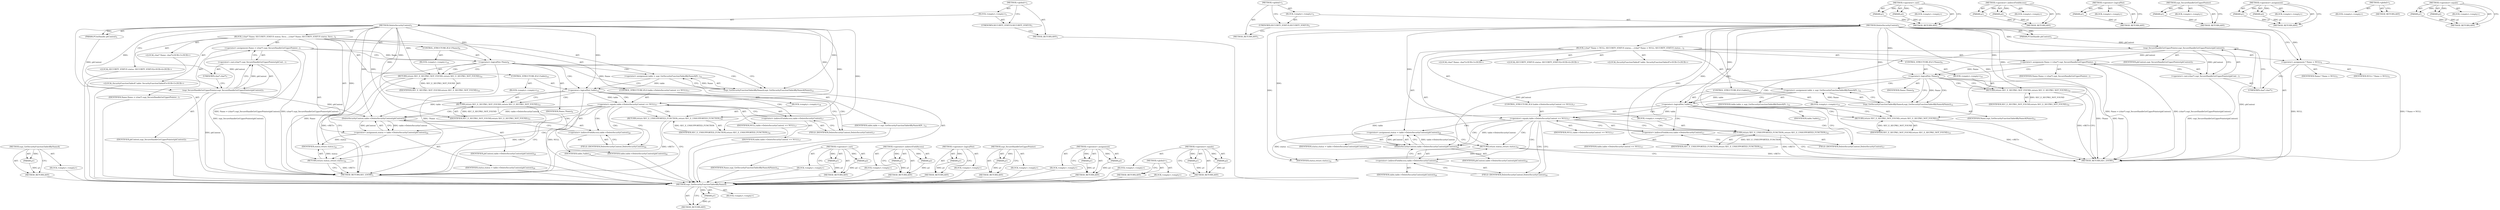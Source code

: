 digraph "&lt;operator&gt;.equals" {
vulnerable_98 [label=<(METHOD,sspi_GetSecurityFunctionTableAByNameA)>];
vulnerable_99 [label=<(PARAM,p1)>];
vulnerable_100 [label=<(BLOCK,&lt;empty&gt;,&lt;empty&gt;)>];
vulnerable_101 [label=<(METHOD_RETURN,ANY)>];
vulnerable_6 [label=<(METHOD,&lt;global&gt;)<SUB>1</SUB>>];
vulnerable_7 [label=<(BLOCK,&lt;empty&gt;,&lt;empty&gt;)<SUB>1</SUB>>];
vulnerable_8 [label=<(UNKNOWN,SECURITY_STATUS,SECURITY_STATUS)<SUB>1</SUB>>];
vulnerable_9 [label=<(METHOD,DeleteSecurityContext)<SUB>1</SUB>>];
vulnerable_10 [label=<(PARAM,PCtxtHandle phContext)<SUB>1</SUB>>];
vulnerable_11 [label=<(BLOCK,{
	char* Name;
 	SECURITY_STATUS status;
 	Secu...,{
	char* Name;
 	SECURITY_STATUS status;
 	Secu...)<SUB>2</SUB>>];
vulnerable_12 [label="<(LOCAL,char* Name: char*)<SUB>3</SUB>>"];
vulnerable_13 [label="<(LOCAL,SECURITY_STATUS status: SECURITY_STATUS)<SUB>4</SUB>>"];
vulnerable_14 [label="<(LOCAL,SecurityFunctionTableA* table: SecurityFunctionTableA*)<SUB>5</SUB>>"];
vulnerable_15 [label=<(&lt;operator&gt;.assignment,Name = (char*) sspi_SecureHandleGetUpperPointer...)<SUB>7</SUB>>];
vulnerable_16 [label=<(IDENTIFIER,Name,Name = (char*) sspi_SecureHandleGetUpperPointer...)<SUB>7</SUB>>];
vulnerable_17 [label=<(&lt;operator&gt;.cast,(char*) sspi_SecureHandleGetUpperPointer(phCont...)<SUB>7</SUB>>];
vulnerable_18 [label=<(UNKNOWN,char*,char*)<SUB>7</SUB>>];
vulnerable_19 [label=<(sspi_SecureHandleGetUpperPointer,sspi_SecureHandleGetUpperPointer(phContext))<SUB>7</SUB>>];
vulnerable_20 [label=<(IDENTIFIER,phContext,sspi_SecureHandleGetUpperPointer(phContext))<SUB>7</SUB>>];
vulnerable_21 [label=<(CONTROL_STRUCTURE,IF,if (!Name))<SUB>9</SUB>>];
vulnerable_22 [label=<(&lt;operator&gt;.logicalNot,!Name)<SUB>9</SUB>>];
vulnerable_23 [label=<(IDENTIFIER,Name,!Name)<SUB>9</SUB>>];
vulnerable_24 [label=<(BLOCK,&lt;empty&gt;,&lt;empty&gt;)<SUB>10</SUB>>];
vulnerable_25 [label=<(RETURN,return SEC_E_SECPKG_NOT_FOUND;,return SEC_E_SECPKG_NOT_FOUND;)<SUB>10</SUB>>];
vulnerable_26 [label=<(IDENTIFIER,SEC_E_SECPKG_NOT_FOUND,return SEC_E_SECPKG_NOT_FOUND;)<SUB>10</SUB>>];
vulnerable_27 [label=<(&lt;operator&gt;.assignment,table = sspi_GetSecurityFunctionTableAByNameA(N...)<SUB>12</SUB>>];
vulnerable_28 [label=<(IDENTIFIER,table,table = sspi_GetSecurityFunctionTableAByNameA(N...)<SUB>12</SUB>>];
vulnerable_29 [label=<(sspi_GetSecurityFunctionTableAByNameA,sspi_GetSecurityFunctionTableAByNameA(Name))<SUB>12</SUB>>];
vulnerable_30 [label=<(IDENTIFIER,Name,sspi_GetSecurityFunctionTableAByNameA(Name))<SUB>12</SUB>>];
vulnerable_31 [label=<(CONTROL_STRUCTURE,IF,if (!table))<SUB>14</SUB>>];
vulnerable_32 [label=<(&lt;operator&gt;.logicalNot,!table)<SUB>14</SUB>>];
vulnerable_33 [label=<(IDENTIFIER,table,!table)<SUB>14</SUB>>];
vulnerable_34 [label=<(BLOCK,&lt;empty&gt;,&lt;empty&gt;)<SUB>15</SUB>>];
vulnerable_35 [label=<(RETURN,return SEC_E_SECPKG_NOT_FOUND;,return SEC_E_SECPKG_NOT_FOUND;)<SUB>15</SUB>>];
vulnerable_36 [label=<(IDENTIFIER,SEC_E_SECPKG_NOT_FOUND,return SEC_E_SECPKG_NOT_FOUND;)<SUB>15</SUB>>];
vulnerable_37 [label=<(CONTROL_STRUCTURE,IF,if (table-&gt;DeleteSecurityContext == NULL))<SUB>17</SUB>>];
vulnerable_38 [label=<(&lt;operator&gt;.equals,table-&gt;DeleteSecurityContext == NULL)<SUB>17</SUB>>];
vulnerable_39 [label=<(&lt;operator&gt;.indirectFieldAccess,table-&gt;DeleteSecurityContext)<SUB>17</SUB>>];
vulnerable_40 [label=<(IDENTIFIER,table,table-&gt;DeleteSecurityContext == NULL)<SUB>17</SUB>>];
vulnerable_41 [label=<(FIELD_IDENTIFIER,DeleteSecurityContext,DeleteSecurityContext)<SUB>17</SUB>>];
vulnerable_42 [label=<(IDENTIFIER,NULL,table-&gt;DeleteSecurityContext == NULL)<SUB>17</SUB>>];
vulnerable_43 [label=<(BLOCK,&lt;empty&gt;,&lt;empty&gt;)<SUB>18</SUB>>];
vulnerable_44 [label=<(RETURN,return SEC_E_UNSUPPORTED_FUNCTION;,return SEC_E_UNSUPPORTED_FUNCTION;)<SUB>18</SUB>>];
vulnerable_45 [label=<(IDENTIFIER,SEC_E_UNSUPPORTED_FUNCTION,return SEC_E_UNSUPPORTED_FUNCTION;)<SUB>18</SUB>>];
vulnerable_46 [label=<(&lt;operator&gt;.assignment,status = table-&gt;DeleteSecurityContext(phContext))<SUB>20</SUB>>];
vulnerable_47 [label=<(IDENTIFIER,status,status = table-&gt;DeleteSecurityContext(phContext))<SUB>20</SUB>>];
vulnerable_48 [label=<(DeleteSecurityContext,table-&gt;DeleteSecurityContext(phContext))<SUB>20</SUB>>];
vulnerable_49 [label=<(&lt;operator&gt;.indirectFieldAccess,table-&gt;DeleteSecurityContext)<SUB>20</SUB>>];
vulnerable_50 [label=<(IDENTIFIER,table,table-&gt;DeleteSecurityContext(phContext))<SUB>20</SUB>>];
vulnerable_51 [label=<(FIELD_IDENTIFIER,DeleteSecurityContext,DeleteSecurityContext)<SUB>20</SUB>>];
vulnerable_52 [label=<(IDENTIFIER,phContext,table-&gt;DeleteSecurityContext(phContext))<SUB>20</SUB>>];
vulnerable_53 [label=<(RETURN,return status;,return status;)<SUB>22</SUB>>];
vulnerable_54 [label=<(IDENTIFIER,status,return status;)<SUB>22</SUB>>];
vulnerable_55 [label=<(METHOD_RETURN,SEC_ENTRY)<SUB>1</SUB>>];
vulnerable_57 [label=<(METHOD_RETURN,ANY)<SUB>1</SUB>>];
vulnerable_85 [label=<(METHOD,&lt;operator&gt;.cast)>];
vulnerable_86 [label=<(PARAM,p1)>];
vulnerable_87 [label=<(PARAM,p2)>];
vulnerable_88 [label=<(BLOCK,&lt;empty&gt;,&lt;empty&gt;)>];
vulnerable_89 [label=<(METHOD_RETURN,ANY)>];
vulnerable_107 [label=<(METHOD,&lt;operator&gt;.indirectFieldAccess)>];
vulnerable_108 [label=<(PARAM,p1)>];
vulnerable_109 [label=<(PARAM,p2)>];
vulnerable_110 [label=<(BLOCK,&lt;empty&gt;,&lt;empty&gt;)>];
vulnerable_111 [label=<(METHOD_RETURN,ANY)>];
vulnerable_94 [label=<(METHOD,&lt;operator&gt;.logicalNot)>];
vulnerable_95 [label=<(PARAM,p1)>];
vulnerable_96 [label=<(BLOCK,&lt;empty&gt;,&lt;empty&gt;)>];
vulnerable_97 [label=<(METHOD_RETURN,ANY)>];
vulnerable_90 [label=<(METHOD,sspi_SecureHandleGetUpperPointer)>];
vulnerable_91 [label=<(PARAM,p1)>];
vulnerable_92 [label=<(BLOCK,&lt;empty&gt;,&lt;empty&gt;)>];
vulnerable_93 [label=<(METHOD_RETURN,ANY)>];
vulnerable_80 [label=<(METHOD,&lt;operator&gt;.assignment)>];
vulnerable_81 [label=<(PARAM,p1)>];
vulnerable_82 [label=<(PARAM,p2)>];
vulnerable_83 [label=<(BLOCK,&lt;empty&gt;,&lt;empty&gt;)>];
vulnerable_84 [label=<(METHOD_RETURN,ANY)>];
vulnerable_74 [label=<(METHOD,&lt;global&gt;)<SUB>1</SUB>>];
vulnerable_75 [label=<(BLOCK,&lt;empty&gt;,&lt;empty&gt;)>];
vulnerable_76 [label=<(METHOD_RETURN,ANY)>];
vulnerable_102 [label=<(METHOD,&lt;operator&gt;.equals)>];
vulnerable_103 [label=<(PARAM,p1)>];
vulnerable_104 [label=<(PARAM,p2)>];
vulnerable_105 [label=<(BLOCK,&lt;empty&gt;,&lt;empty&gt;)>];
vulnerable_106 [label=<(METHOD_RETURN,ANY)>];
fixed_101 [label=<(METHOD,sspi_GetSecurityFunctionTableAByNameA)>];
fixed_102 [label=<(PARAM,p1)>];
fixed_103 [label=<(BLOCK,&lt;empty&gt;,&lt;empty&gt;)>];
fixed_104 [label=<(METHOD_RETURN,ANY)>];
fixed_6 [label=<(METHOD,&lt;global&gt;)<SUB>1</SUB>>];
fixed_7 [label=<(BLOCK,&lt;empty&gt;,&lt;empty&gt;)<SUB>1</SUB>>];
fixed_8 [label=<(UNKNOWN,SECURITY_STATUS,SECURITY_STATUS)<SUB>1</SUB>>];
fixed_9 [label=<(METHOD,DeleteSecurityContext)<SUB>1</SUB>>];
fixed_10 [label=<(PARAM,PCtxtHandle phContext)<SUB>1</SUB>>];
fixed_11 [label=<(BLOCK,{
	char* Name = NULL;
 	SECURITY_STATUS status;...,{
	char* Name = NULL;
 	SECURITY_STATUS status;...)<SUB>2</SUB>>];
fixed_12 [label="<(LOCAL,char* Name: char*)<SUB>3</SUB>>"];
fixed_13 [label=<(&lt;operator&gt;.assignment,* Name = NULL)<SUB>3</SUB>>];
fixed_14 [label=<(IDENTIFIER,Name,* Name = NULL)<SUB>3</SUB>>];
fixed_15 [label=<(IDENTIFIER,NULL,* Name = NULL)<SUB>3</SUB>>];
fixed_16 [label="<(LOCAL,SECURITY_STATUS status: SECURITY_STATUS)<SUB>4</SUB>>"];
fixed_17 [label="<(LOCAL,SecurityFunctionTableA* table: SecurityFunctionTableA*)<SUB>5</SUB>>"];
fixed_18 [label=<(&lt;operator&gt;.assignment,Name = (char*) sspi_SecureHandleGetUpperPointer...)<SUB>7</SUB>>];
fixed_19 [label=<(IDENTIFIER,Name,Name = (char*) sspi_SecureHandleGetUpperPointer...)<SUB>7</SUB>>];
fixed_20 [label=<(&lt;operator&gt;.cast,(char*) sspi_SecureHandleGetUpperPointer(phCont...)<SUB>7</SUB>>];
fixed_21 [label=<(UNKNOWN,char*,char*)<SUB>7</SUB>>];
fixed_22 [label=<(sspi_SecureHandleGetUpperPointer,sspi_SecureHandleGetUpperPointer(phContext))<SUB>7</SUB>>];
fixed_23 [label=<(IDENTIFIER,phContext,sspi_SecureHandleGetUpperPointer(phContext))<SUB>7</SUB>>];
fixed_24 [label=<(CONTROL_STRUCTURE,IF,if (!Name))<SUB>9</SUB>>];
fixed_25 [label=<(&lt;operator&gt;.logicalNot,!Name)<SUB>9</SUB>>];
fixed_26 [label=<(IDENTIFIER,Name,!Name)<SUB>9</SUB>>];
fixed_27 [label=<(BLOCK,&lt;empty&gt;,&lt;empty&gt;)<SUB>10</SUB>>];
fixed_28 [label=<(RETURN,return SEC_E_SECPKG_NOT_FOUND;,return SEC_E_SECPKG_NOT_FOUND;)<SUB>10</SUB>>];
fixed_29 [label=<(IDENTIFIER,SEC_E_SECPKG_NOT_FOUND,return SEC_E_SECPKG_NOT_FOUND;)<SUB>10</SUB>>];
fixed_30 [label=<(&lt;operator&gt;.assignment,table = sspi_GetSecurityFunctionTableAByNameA(N...)<SUB>12</SUB>>];
fixed_31 [label=<(IDENTIFIER,table,table = sspi_GetSecurityFunctionTableAByNameA(N...)<SUB>12</SUB>>];
fixed_32 [label=<(sspi_GetSecurityFunctionTableAByNameA,sspi_GetSecurityFunctionTableAByNameA(Name))<SUB>12</SUB>>];
fixed_33 [label=<(IDENTIFIER,Name,sspi_GetSecurityFunctionTableAByNameA(Name))<SUB>12</SUB>>];
fixed_34 [label=<(CONTROL_STRUCTURE,IF,if (!table))<SUB>14</SUB>>];
fixed_35 [label=<(&lt;operator&gt;.logicalNot,!table)<SUB>14</SUB>>];
fixed_36 [label=<(IDENTIFIER,table,!table)<SUB>14</SUB>>];
fixed_37 [label=<(BLOCK,&lt;empty&gt;,&lt;empty&gt;)<SUB>15</SUB>>];
fixed_38 [label=<(RETURN,return SEC_E_SECPKG_NOT_FOUND;,return SEC_E_SECPKG_NOT_FOUND;)<SUB>15</SUB>>];
fixed_39 [label=<(IDENTIFIER,SEC_E_SECPKG_NOT_FOUND,return SEC_E_SECPKG_NOT_FOUND;)<SUB>15</SUB>>];
fixed_40 [label=<(CONTROL_STRUCTURE,IF,if (table-&gt;DeleteSecurityContext == NULL))<SUB>17</SUB>>];
fixed_41 [label=<(&lt;operator&gt;.equals,table-&gt;DeleteSecurityContext == NULL)<SUB>17</SUB>>];
fixed_42 [label=<(&lt;operator&gt;.indirectFieldAccess,table-&gt;DeleteSecurityContext)<SUB>17</SUB>>];
fixed_43 [label=<(IDENTIFIER,table,table-&gt;DeleteSecurityContext == NULL)<SUB>17</SUB>>];
fixed_44 [label=<(FIELD_IDENTIFIER,DeleteSecurityContext,DeleteSecurityContext)<SUB>17</SUB>>];
fixed_45 [label=<(IDENTIFIER,NULL,table-&gt;DeleteSecurityContext == NULL)<SUB>17</SUB>>];
fixed_46 [label=<(BLOCK,&lt;empty&gt;,&lt;empty&gt;)<SUB>18</SUB>>];
fixed_47 [label=<(RETURN,return SEC_E_UNSUPPORTED_FUNCTION;,return SEC_E_UNSUPPORTED_FUNCTION;)<SUB>18</SUB>>];
fixed_48 [label=<(IDENTIFIER,SEC_E_UNSUPPORTED_FUNCTION,return SEC_E_UNSUPPORTED_FUNCTION;)<SUB>18</SUB>>];
fixed_49 [label=<(&lt;operator&gt;.assignment,status = table-&gt;DeleteSecurityContext(phContext))<SUB>20</SUB>>];
fixed_50 [label=<(IDENTIFIER,status,status = table-&gt;DeleteSecurityContext(phContext))<SUB>20</SUB>>];
fixed_51 [label=<(DeleteSecurityContext,table-&gt;DeleteSecurityContext(phContext))<SUB>20</SUB>>];
fixed_52 [label=<(&lt;operator&gt;.indirectFieldAccess,table-&gt;DeleteSecurityContext)<SUB>20</SUB>>];
fixed_53 [label=<(IDENTIFIER,table,table-&gt;DeleteSecurityContext(phContext))<SUB>20</SUB>>];
fixed_54 [label=<(FIELD_IDENTIFIER,DeleteSecurityContext,DeleteSecurityContext)<SUB>20</SUB>>];
fixed_55 [label=<(IDENTIFIER,phContext,table-&gt;DeleteSecurityContext(phContext))<SUB>20</SUB>>];
fixed_56 [label=<(RETURN,return status;,return status;)<SUB>22</SUB>>];
fixed_57 [label=<(IDENTIFIER,status,return status;)<SUB>22</SUB>>];
fixed_58 [label=<(METHOD_RETURN,SEC_ENTRY)<SUB>1</SUB>>];
fixed_60 [label=<(METHOD_RETURN,ANY)<SUB>1</SUB>>];
fixed_88 [label=<(METHOD,&lt;operator&gt;.cast)>];
fixed_89 [label=<(PARAM,p1)>];
fixed_90 [label=<(PARAM,p2)>];
fixed_91 [label=<(BLOCK,&lt;empty&gt;,&lt;empty&gt;)>];
fixed_92 [label=<(METHOD_RETURN,ANY)>];
fixed_110 [label=<(METHOD,&lt;operator&gt;.indirectFieldAccess)>];
fixed_111 [label=<(PARAM,p1)>];
fixed_112 [label=<(PARAM,p2)>];
fixed_113 [label=<(BLOCK,&lt;empty&gt;,&lt;empty&gt;)>];
fixed_114 [label=<(METHOD_RETURN,ANY)>];
fixed_97 [label=<(METHOD,&lt;operator&gt;.logicalNot)>];
fixed_98 [label=<(PARAM,p1)>];
fixed_99 [label=<(BLOCK,&lt;empty&gt;,&lt;empty&gt;)>];
fixed_100 [label=<(METHOD_RETURN,ANY)>];
fixed_93 [label=<(METHOD,sspi_SecureHandleGetUpperPointer)>];
fixed_94 [label=<(PARAM,p1)>];
fixed_95 [label=<(BLOCK,&lt;empty&gt;,&lt;empty&gt;)>];
fixed_96 [label=<(METHOD_RETURN,ANY)>];
fixed_83 [label=<(METHOD,&lt;operator&gt;.assignment)>];
fixed_84 [label=<(PARAM,p1)>];
fixed_85 [label=<(PARAM,p2)>];
fixed_86 [label=<(BLOCK,&lt;empty&gt;,&lt;empty&gt;)>];
fixed_87 [label=<(METHOD_RETURN,ANY)>];
fixed_77 [label=<(METHOD,&lt;global&gt;)<SUB>1</SUB>>];
fixed_78 [label=<(BLOCK,&lt;empty&gt;,&lt;empty&gt;)>];
fixed_79 [label=<(METHOD_RETURN,ANY)>];
fixed_105 [label=<(METHOD,&lt;operator&gt;.equals)>];
fixed_106 [label=<(PARAM,p1)>];
fixed_107 [label=<(PARAM,p2)>];
fixed_108 [label=<(BLOCK,&lt;empty&gt;,&lt;empty&gt;)>];
fixed_109 [label=<(METHOD_RETURN,ANY)>];
vulnerable_98 -> vulnerable_99  [key=0, label="AST: "];
vulnerable_98 -> vulnerable_99  [key=1, label="DDG: "];
vulnerable_98 -> vulnerable_100  [key=0, label="AST: "];
vulnerable_98 -> vulnerable_101  [key=0, label="AST: "];
vulnerable_98 -> vulnerable_101  [key=1, label="CFG: "];
vulnerable_99 -> vulnerable_101  [key=0, label="DDG: p1"];
vulnerable_100 -> fixed_101  [key=0];
vulnerable_101 -> fixed_101  [key=0];
vulnerable_6 -> vulnerable_7  [key=0, label="AST: "];
vulnerable_6 -> vulnerable_57  [key=0, label="AST: "];
vulnerable_6 -> vulnerable_8  [key=0, label="CFG: "];
vulnerable_7 -> vulnerable_8  [key=0, label="AST: "];
vulnerable_7 -> vulnerable_9  [key=0, label="AST: "];
vulnerable_8 -> vulnerable_57  [key=0, label="CFG: "];
vulnerable_9 -> vulnerable_10  [key=0, label="AST: "];
vulnerable_9 -> vulnerable_10  [key=1, label="DDG: "];
vulnerable_9 -> vulnerable_11  [key=0, label="AST: "];
vulnerable_9 -> vulnerable_55  [key=0, label="AST: "];
vulnerable_9 -> vulnerable_18  [key=0, label="CFG: "];
vulnerable_9 -> vulnerable_54  [key=0, label="DDG: "];
vulnerable_9 -> vulnerable_22  [key=0, label="DDG: "];
vulnerable_9 -> vulnerable_25  [key=0, label="DDG: "];
vulnerable_9 -> vulnerable_29  [key=0, label="DDG: "];
vulnerable_9 -> vulnerable_32  [key=0, label="DDG: "];
vulnerable_9 -> vulnerable_35  [key=0, label="DDG: "];
vulnerable_9 -> vulnerable_38  [key=0, label="DDG: "];
vulnerable_9 -> vulnerable_44  [key=0, label="DDG: "];
vulnerable_9 -> vulnerable_48  [key=0, label="DDG: "];
vulnerable_9 -> vulnerable_19  [key=0, label="DDG: "];
vulnerable_9 -> vulnerable_26  [key=0, label="DDG: "];
vulnerable_9 -> vulnerable_36  [key=0, label="DDG: "];
vulnerable_9 -> vulnerable_45  [key=0, label="DDG: "];
vulnerable_10 -> vulnerable_19  [key=0, label="DDG: phContext"];
vulnerable_11 -> vulnerable_12  [key=0, label="AST: "];
vulnerable_11 -> vulnerable_13  [key=0, label="AST: "];
vulnerable_11 -> vulnerable_14  [key=0, label="AST: "];
vulnerable_11 -> vulnerable_15  [key=0, label="AST: "];
vulnerable_11 -> vulnerable_21  [key=0, label="AST: "];
vulnerable_11 -> vulnerable_27  [key=0, label="AST: "];
vulnerable_11 -> vulnerable_31  [key=0, label="AST: "];
vulnerable_11 -> vulnerable_37  [key=0, label="AST: "];
vulnerable_11 -> vulnerable_46  [key=0, label="AST: "];
vulnerable_11 -> vulnerable_53  [key=0, label="AST: "];
vulnerable_12 -> fixed_101  [key=0];
vulnerable_13 -> fixed_101  [key=0];
vulnerable_14 -> fixed_101  [key=0];
vulnerable_15 -> vulnerable_16  [key=0, label="AST: "];
vulnerable_15 -> vulnerable_17  [key=0, label="AST: "];
vulnerable_15 -> vulnerable_22  [key=0, label="CFG: "];
vulnerable_15 -> vulnerable_22  [key=1, label="DDG: Name"];
vulnerable_15 -> vulnerable_55  [key=0, label="DDG: (char*) sspi_SecureHandleGetUpperPointer(phContext)"];
vulnerable_15 -> vulnerable_55  [key=1, label="DDG: Name = (char*) sspi_SecureHandleGetUpperPointer(phContext)"];
vulnerable_16 -> fixed_101  [key=0];
vulnerable_17 -> vulnerable_18  [key=0, label="AST: "];
vulnerable_17 -> vulnerable_19  [key=0, label="AST: "];
vulnerable_17 -> vulnerable_15  [key=0, label="CFG: "];
vulnerable_17 -> vulnerable_55  [key=0, label="DDG: sspi_SecureHandleGetUpperPointer(phContext)"];
vulnerable_18 -> vulnerable_19  [key=0, label="CFG: "];
vulnerable_19 -> vulnerable_20  [key=0, label="AST: "];
vulnerable_19 -> vulnerable_17  [key=0, label="CFG: "];
vulnerable_19 -> vulnerable_17  [key=1, label="DDG: phContext"];
vulnerable_19 -> vulnerable_55  [key=0, label="DDG: phContext"];
vulnerable_19 -> vulnerable_15  [key=0, label="DDG: phContext"];
vulnerable_19 -> vulnerable_48  [key=0, label="DDG: phContext"];
vulnerable_20 -> fixed_101  [key=0];
vulnerable_21 -> vulnerable_22  [key=0, label="AST: "];
vulnerable_21 -> vulnerable_24  [key=0, label="AST: "];
vulnerable_22 -> vulnerable_23  [key=0, label="AST: "];
vulnerable_22 -> vulnerable_25  [key=0, label="CFG: "];
vulnerable_22 -> vulnerable_25  [key=1, label="CDG: "];
vulnerable_22 -> vulnerable_29  [key=0, label="CFG: "];
vulnerable_22 -> vulnerable_29  [key=1, label="DDG: Name"];
vulnerable_22 -> vulnerable_29  [key=2, label="CDG: "];
vulnerable_22 -> vulnerable_55  [key=0, label="DDG: Name"];
vulnerable_22 -> vulnerable_55  [key=1, label="DDG: !Name"];
vulnerable_22 -> vulnerable_32  [key=0, label="CDG: "];
vulnerable_22 -> vulnerable_27  [key=0, label="CDG: "];
vulnerable_23 -> fixed_101  [key=0];
vulnerable_24 -> vulnerable_25  [key=0, label="AST: "];
vulnerable_25 -> vulnerable_26  [key=0, label="AST: "];
vulnerable_25 -> vulnerable_55  [key=0, label="CFG: "];
vulnerable_25 -> vulnerable_55  [key=1, label="DDG: &lt;RET&gt;"];
vulnerable_26 -> vulnerable_25  [key=0, label="DDG: SEC_E_SECPKG_NOT_FOUND"];
vulnerable_27 -> vulnerable_28  [key=0, label="AST: "];
vulnerable_27 -> vulnerable_29  [key=0, label="AST: "];
vulnerable_27 -> vulnerable_32  [key=0, label="CFG: "];
vulnerable_27 -> vulnerable_32  [key=1, label="DDG: table"];
vulnerable_28 -> fixed_101  [key=0];
vulnerable_29 -> vulnerable_30  [key=0, label="AST: "];
vulnerable_29 -> vulnerable_27  [key=0, label="CFG: "];
vulnerable_29 -> vulnerable_27  [key=1, label="DDG: Name"];
vulnerable_30 -> fixed_101  [key=0];
vulnerable_31 -> vulnerable_32  [key=0, label="AST: "];
vulnerable_31 -> vulnerable_34  [key=0, label="AST: "];
vulnerable_32 -> vulnerable_33  [key=0, label="AST: "];
vulnerable_32 -> vulnerable_35  [key=0, label="CFG: "];
vulnerable_32 -> vulnerable_35  [key=1, label="CDG: "];
vulnerable_32 -> vulnerable_41  [key=0, label="CFG: "];
vulnerable_32 -> vulnerable_41  [key=1, label="CDG: "];
vulnerable_32 -> vulnerable_38  [key=0, label="DDG: table"];
vulnerable_32 -> vulnerable_38  [key=1, label="CDG: "];
vulnerable_32 -> vulnerable_48  [key=0, label="DDG: table"];
vulnerable_32 -> vulnerable_39  [key=0, label="CDG: "];
vulnerable_33 -> fixed_101  [key=0];
vulnerable_34 -> vulnerable_35  [key=0, label="AST: "];
vulnerable_35 -> vulnerable_36  [key=0, label="AST: "];
vulnerable_35 -> vulnerable_55  [key=0, label="CFG: "];
vulnerable_35 -> vulnerable_55  [key=1, label="DDG: &lt;RET&gt;"];
vulnerable_36 -> vulnerable_35  [key=0, label="DDG: SEC_E_SECPKG_NOT_FOUND"];
vulnerable_37 -> vulnerable_38  [key=0, label="AST: "];
vulnerable_37 -> vulnerable_43  [key=0, label="AST: "];
vulnerable_38 -> vulnerable_39  [key=0, label="AST: "];
vulnerable_38 -> vulnerable_42  [key=0, label="AST: "];
vulnerable_38 -> vulnerable_44  [key=0, label="CFG: "];
vulnerable_38 -> vulnerable_44  [key=1, label="CDG: "];
vulnerable_38 -> vulnerable_51  [key=0, label="CFG: "];
vulnerable_38 -> vulnerable_51  [key=1, label="CDG: "];
vulnerable_38 -> vulnerable_55  [key=0, label="DDG: NULL"];
vulnerable_38 -> vulnerable_48  [key=0, label="DDG: table-&gt;DeleteSecurityContext"];
vulnerable_38 -> vulnerable_48  [key=1, label="CDG: "];
vulnerable_38 -> vulnerable_49  [key=0, label="CDG: "];
vulnerable_38 -> vulnerable_46  [key=0, label="CDG: "];
vulnerable_38 -> vulnerable_53  [key=0, label="CDG: "];
vulnerable_39 -> vulnerable_40  [key=0, label="AST: "];
vulnerable_39 -> vulnerable_41  [key=0, label="AST: "];
vulnerable_39 -> vulnerable_38  [key=0, label="CFG: "];
vulnerable_40 -> fixed_101  [key=0];
vulnerable_41 -> vulnerable_39  [key=0, label="CFG: "];
vulnerable_42 -> fixed_101  [key=0];
vulnerable_43 -> vulnerable_44  [key=0, label="AST: "];
vulnerable_44 -> vulnerable_45  [key=0, label="AST: "];
vulnerable_44 -> vulnerable_55  [key=0, label="CFG: "];
vulnerable_44 -> vulnerable_55  [key=1, label="DDG: &lt;RET&gt;"];
vulnerable_45 -> vulnerable_44  [key=0, label="DDG: SEC_E_UNSUPPORTED_FUNCTION"];
vulnerable_46 -> vulnerable_47  [key=0, label="AST: "];
vulnerable_46 -> vulnerable_48  [key=0, label="AST: "];
vulnerable_46 -> vulnerable_53  [key=0, label="CFG: "];
vulnerable_46 -> vulnerable_54  [key=0, label="DDG: status"];
vulnerable_47 -> fixed_101  [key=0];
vulnerable_48 -> vulnerable_49  [key=0, label="AST: "];
vulnerable_48 -> vulnerable_52  [key=0, label="AST: "];
vulnerable_48 -> vulnerable_46  [key=0, label="CFG: "];
vulnerable_48 -> vulnerable_46  [key=1, label="DDG: table-&gt;DeleteSecurityContext"];
vulnerable_48 -> vulnerable_46  [key=2, label="DDG: phContext"];
vulnerable_49 -> vulnerable_50  [key=0, label="AST: "];
vulnerable_49 -> vulnerable_51  [key=0, label="AST: "];
vulnerable_49 -> vulnerable_48  [key=0, label="CFG: "];
vulnerable_50 -> fixed_101  [key=0];
vulnerable_51 -> vulnerable_49  [key=0, label="CFG: "];
vulnerable_52 -> fixed_101  [key=0];
vulnerable_53 -> vulnerable_54  [key=0, label="AST: "];
vulnerable_53 -> vulnerable_55  [key=0, label="CFG: "];
vulnerable_53 -> vulnerable_55  [key=1, label="DDG: &lt;RET&gt;"];
vulnerable_54 -> vulnerable_53  [key=0, label="DDG: status"];
vulnerable_55 -> fixed_101  [key=0];
vulnerable_57 -> fixed_101  [key=0];
vulnerable_85 -> vulnerable_86  [key=0, label="AST: "];
vulnerable_85 -> vulnerable_86  [key=1, label="DDG: "];
vulnerable_85 -> vulnerable_88  [key=0, label="AST: "];
vulnerable_85 -> vulnerable_87  [key=0, label="AST: "];
vulnerable_85 -> vulnerable_87  [key=1, label="DDG: "];
vulnerable_85 -> vulnerable_89  [key=0, label="AST: "];
vulnerable_85 -> vulnerable_89  [key=1, label="CFG: "];
vulnerable_86 -> vulnerable_89  [key=0, label="DDG: p1"];
vulnerable_87 -> vulnerable_89  [key=0, label="DDG: p2"];
vulnerable_88 -> fixed_101  [key=0];
vulnerable_89 -> fixed_101  [key=0];
vulnerable_107 -> vulnerable_108  [key=0, label="AST: "];
vulnerable_107 -> vulnerable_108  [key=1, label="DDG: "];
vulnerable_107 -> vulnerable_110  [key=0, label="AST: "];
vulnerable_107 -> vulnerable_109  [key=0, label="AST: "];
vulnerable_107 -> vulnerable_109  [key=1, label="DDG: "];
vulnerable_107 -> vulnerable_111  [key=0, label="AST: "];
vulnerable_107 -> vulnerable_111  [key=1, label="CFG: "];
vulnerable_108 -> vulnerable_111  [key=0, label="DDG: p1"];
vulnerable_109 -> vulnerable_111  [key=0, label="DDG: p2"];
vulnerable_110 -> fixed_101  [key=0];
vulnerable_111 -> fixed_101  [key=0];
vulnerable_94 -> vulnerable_95  [key=0, label="AST: "];
vulnerable_94 -> vulnerable_95  [key=1, label="DDG: "];
vulnerable_94 -> vulnerable_96  [key=0, label="AST: "];
vulnerable_94 -> vulnerable_97  [key=0, label="AST: "];
vulnerable_94 -> vulnerable_97  [key=1, label="CFG: "];
vulnerable_95 -> vulnerable_97  [key=0, label="DDG: p1"];
vulnerable_96 -> fixed_101  [key=0];
vulnerable_97 -> fixed_101  [key=0];
vulnerable_90 -> vulnerable_91  [key=0, label="AST: "];
vulnerable_90 -> vulnerable_91  [key=1, label="DDG: "];
vulnerable_90 -> vulnerable_92  [key=0, label="AST: "];
vulnerable_90 -> vulnerable_93  [key=0, label="AST: "];
vulnerable_90 -> vulnerable_93  [key=1, label="CFG: "];
vulnerable_91 -> vulnerable_93  [key=0, label="DDG: p1"];
vulnerable_92 -> fixed_101  [key=0];
vulnerable_93 -> fixed_101  [key=0];
vulnerable_80 -> vulnerable_81  [key=0, label="AST: "];
vulnerable_80 -> vulnerable_81  [key=1, label="DDG: "];
vulnerable_80 -> vulnerable_83  [key=0, label="AST: "];
vulnerable_80 -> vulnerable_82  [key=0, label="AST: "];
vulnerable_80 -> vulnerable_82  [key=1, label="DDG: "];
vulnerable_80 -> vulnerable_84  [key=0, label="AST: "];
vulnerable_80 -> vulnerable_84  [key=1, label="CFG: "];
vulnerable_81 -> vulnerable_84  [key=0, label="DDG: p1"];
vulnerable_82 -> vulnerable_84  [key=0, label="DDG: p2"];
vulnerable_83 -> fixed_101  [key=0];
vulnerable_84 -> fixed_101  [key=0];
vulnerable_74 -> vulnerable_75  [key=0, label="AST: "];
vulnerable_74 -> vulnerable_76  [key=0, label="AST: "];
vulnerable_74 -> vulnerable_76  [key=1, label="CFG: "];
vulnerable_75 -> fixed_101  [key=0];
vulnerable_76 -> fixed_101  [key=0];
vulnerable_102 -> vulnerable_103  [key=0, label="AST: "];
vulnerable_102 -> vulnerable_103  [key=1, label="DDG: "];
vulnerable_102 -> vulnerable_105  [key=0, label="AST: "];
vulnerable_102 -> vulnerable_104  [key=0, label="AST: "];
vulnerable_102 -> vulnerable_104  [key=1, label="DDG: "];
vulnerable_102 -> vulnerable_106  [key=0, label="AST: "];
vulnerable_102 -> vulnerable_106  [key=1, label="CFG: "];
vulnerable_103 -> vulnerable_106  [key=0, label="DDG: p1"];
vulnerable_104 -> vulnerable_106  [key=0, label="DDG: p2"];
vulnerable_105 -> fixed_101  [key=0];
vulnerable_106 -> fixed_101  [key=0];
fixed_101 -> fixed_102  [key=0, label="AST: "];
fixed_101 -> fixed_102  [key=1, label="DDG: "];
fixed_101 -> fixed_103  [key=0, label="AST: "];
fixed_101 -> fixed_104  [key=0, label="AST: "];
fixed_101 -> fixed_104  [key=1, label="CFG: "];
fixed_102 -> fixed_104  [key=0, label="DDG: p1"];
fixed_6 -> fixed_7  [key=0, label="AST: "];
fixed_6 -> fixed_60  [key=0, label="AST: "];
fixed_6 -> fixed_8  [key=0, label="CFG: "];
fixed_7 -> fixed_8  [key=0, label="AST: "];
fixed_7 -> fixed_9  [key=0, label="AST: "];
fixed_8 -> fixed_60  [key=0, label="CFG: "];
fixed_9 -> fixed_10  [key=0, label="AST: "];
fixed_9 -> fixed_10  [key=1, label="DDG: "];
fixed_9 -> fixed_11  [key=0, label="AST: "];
fixed_9 -> fixed_58  [key=0, label="AST: "];
fixed_9 -> fixed_13  [key=0, label="CFG: "];
fixed_9 -> fixed_13  [key=1, label="DDG: "];
fixed_9 -> fixed_57  [key=0, label="DDG: "];
fixed_9 -> fixed_25  [key=0, label="DDG: "];
fixed_9 -> fixed_28  [key=0, label="DDG: "];
fixed_9 -> fixed_32  [key=0, label="DDG: "];
fixed_9 -> fixed_35  [key=0, label="DDG: "];
fixed_9 -> fixed_38  [key=0, label="DDG: "];
fixed_9 -> fixed_41  [key=0, label="DDG: "];
fixed_9 -> fixed_47  [key=0, label="DDG: "];
fixed_9 -> fixed_51  [key=0, label="DDG: "];
fixed_9 -> fixed_22  [key=0, label="DDG: "];
fixed_9 -> fixed_29  [key=0, label="DDG: "];
fixed_9 -> fixed_39  [key=0, label="DDG: "];
fixed_9 -> fixed_48  [key=0, label="DDG: "];
fixed_10 -> fixed_22  [key=0, label="DDG: phContext"];
fixed_11 -> fixed_12  [key=0, label="AST: "];
fixed_11 -> fixed_13  [key=0, label="AST: "];
fixed_11 -> fixed_16  [key=0, label="AST: "];
fixed_11 -> fixed_17  [key=0, label="AST: "];
fixed_11 -> fixed_18  [key=0, label="AST: "];
fixed_11 -> fixed_24  [key=0, label="AST: "];
fixed_11 -> fixed_30  [key=0, label="AST: "];
fixed_11 -> fixed_34  [key=0, label="AST: "];
fixed_11 -> fixed_40  [key=0, label="AST: "];
fixed_11 -> fixed_49  [key=0, label="AST: "];
fixed_11 -> fixed_56  [key=0, label="AST: "];
fixed_13 -> fixed_14  [key=0, label="AST: "];
fixed_13 -> fixed_15  [key=0, label="AST: "];
fixed_13 -> fixed_21  [key=0, label="CFG: "];
fixed_13 -> fixed_58  [key=0, label="DDG: NULL"];
fixed_13 -> fixed_58  [key=1, label="DDG: * Name = NULL"];
fixed_18 -> fixed_19  [key=0, label="AST: "];
fixed_18 -> fixed_20  [key=0, label="AST: "];
fixed_18 -> fixed_25  [key=0, label="CFG: "];
fixed_18 -> fixed_25  [key=1, label="DDG: Name"];
fixed_18 -> fixed_58  [key=0, label="DDG: (char*) sspi_SecureHandleGetUpperPointer(phContext)"];
fixed_18 -> fixed_58  [key=1, label="DDG: Name = (char*) sspi_SecureHandleGetUpperPointer(phContext)"];
fixed_20 -> fixed_21  [key=0, label="AST: "];
fixed_20 -> fixed_22  [key=0, label="AST: "];
fixed_20 -> fixed_18  [key=0, label="CFG: "];
fixed_20 -> fixed_58  [key=0, label="DDG: sspi_SecureHandleGetUpperPointer(phContext)"];
fixed_21 -> fixed_22  [key=0, label="CFG: "];
fixed_22 -> fixed_23  [key=0, label="AST: "];
fixed_22 -> fixed_20  [key=0, label="CFG: "];
fixed_22 -> fixed_20  [key=1, label="DDG: phContext"];
fixed_22 -> fixed_58  [key=0, label="DDG: phContext"];
fixed_22 -> fixed_18  [key=0, label="DDG: phContext"];
fixed_22 -> fixed_51  [key=0, label="DDG: phContext"];
fixed_24 -> fixed_25  [key=0, label="AST: "];
fixed_24 -> fixed_27  [key=0, label="AST: "];
fixed_25 -> fixed_26  [key=0, label="AST: "];
fixed_25 -> fixed_28  [key=0, label="CFG: "];
fixed_25 -> fixed_28  [key=1, label="CDG: "];
fixed_25 -> fixed_32  [key=0, label="CFG: "];
fixed_25 -> fixed_32  [key=1, label="DDG: Name"];
fixed_25 -> fixed_32  [key=2, label="CDG: "];
fixed_25 -> fixed_58  [key=0, label="DDG: Name"];
fixed_25 -> fixed_58  [key=1, label="DDG: !Name"];
fixed_25 -> fixed_30  [key=0, label="CDG: "];
fixed_25 -> fixed_35  [key=0, label="CDG: "];
fixed_27 -> fixed_28  [key=0, label="AST: "];
fixed_28 -> fixed_29  [key=0, label="AST: "];
fixed_28 -> fixed_58  [key=0, label="CFG: "];
fixed_28 -> fixed_58  [key=1, label="DDG: &lt;RET&gt;"];
fixed_29 -> fixed_28  [key=0, label="DDG: SEC_E_SECPKG_NOT_FOUND"];
fixed_30 -> fixed_31  [key=0, label="AST: "];
fixed_30 -> fixed_32  [key=0, label="AST: "];
fixed_30 -> fixed_35  [key=0, label="CFG: "];
fixed_30 -> fixed_35  [key=1, label="DDG: table"];
fixed_32 -> fixed_33  [key=0, label="AST: "];
fixed_32 -> fixed_30  [key=0, label="CFG: "];
fixed_32 -> fixed_30  [key=1, label="DDG: Name"];
fixed_34 -> fixed_35  [key=0, label="AST: "];
fixed_34 -> fixed_37  [key=0, label="AST: "];
fixed_35 -> fixed_36  [key=0, label="AST: "];
fixed_35 -> fixed_38  [key=0, label="CFG: "];
fixed_35 -> fixed_38  [key=1, label="CDG: "];
fixed_35 -> fixed_44  [key=0, label="CFG: "];
fixed_35 -> fixed_44  [key=1, label="CDG: "];
fixed_35 -> fixed_41  [key=0, label="DDG: table"];
fixed_35 -> fixed_41  [key=1, label="CDG: "];
fixed_35 -> fixed_51  [key=0, label="DDG: table"];
fixed_35 -> fixed_42  [key=0, label="CDG: "];
fixed_37 -> fixed_38  [key=0, label="AST: "];
fixed_38 -> fixed_39  [key=0, label="AST: "];
fixed_38 -> fixed_58  [key=0, label="CFG: "];
fixed_38 -> fixed_58  [key=1, label="DDG: &lt;RET&gt;"];
fixed_39 -> fixed_38  [key=0, label="DDG: SEC_E_SECPKG_NOT_FOUND"];
fixed_40 -> fixed_41  [key=0, label="AST: "];
fixed_40 -> fixed_46  [key=0, label="AST: "];
fixed_41 -> fixed_42  [key=0, label="AST: "];
fixed_41 -> fixed_45  [key=0, label="AST: "];
fixed_41 -> fixed_47  [key=0, label="CFG: "];
fixed_41 -> fixed_47  [key=1, label="CDG: "];
fixed_41 -> fixed_54  [key=0, label="CFG: "];
fixed_41 -> fixed_54  [key=1, label="CDG: "];
fixed_41 -> fixed_51  [key=0, label="DDG: table-&gt;DeleteSecurityContext"];
fixed_41 -> fixed_51  [key=1, label="CDG: "];
fixed_41 -> fixed_49  [key=0, label="CDG: "];
fixed_41 -> fixed_52  [key=0, label="CDG: "];
fixed_41 -> fixed_56  [key=0, label="CDG: "];
fixed_42 -> fixed_43  [key=0, label="AST: "];
fixed_42 -> fixed_44  [key=0, label="AST: "];
fixed_42 -> fixed_41  [key=0, label="CFG: "];
fixed_44 -> fixed_42  [key=0, label="CFG: "];
fixed_46 -> fixed_47  [key=0, label="AST: "];
fixed_47 -> fixed_48  [key=0, label="AST: "];
fixed_47 -> fixed_58  [key=0, label="CFG: "];
fixed_47 -> fixed_58  [key=1, label="DDG: &lt;RET&gt;"];
fixed_48 -> fixed_47  [key=0, label="DDG: SEC_E_UNSUPPORTED_FUNCTION"];
fixed_49 -> fixed_50  [key=0, label="AST: "];
fixed_49 -> fixed_51  [key=0, label="AST: "];
fixed_49 -> fixed_56  [key=0, label="CFG: "];
fixed_49 -> fixed_57  [key=0, label="DDG: status"];
fixed_51 -> fixed_52  [key=0, label="AST: "];
fixed_51 -> fixed_55  [key=0, label="AST: "];
fixed_51 -> fixed_49  [key=0, label="CFG: "];
fixed_51 -> fixed_49  [key=1, label="DDG: table-&gt;DeleteSecurityContext"];
fixed_51 -> fixed_49  [key=2, label="DDG: phContext"];
fixed_52 -> fixed_53  [key=0, label="AST: "];
fixed_52 -> fixed_54  [key=0, label="AST: "];
fixed_52 -> fixed_51  [key=0, label="CFG: "];
fixed_54 -> fixed_52  [key=0, label="CFG: "];
fixed_56 -> fixed_57  [key=0, label="AST: "];
fixed_56 -> fixed_58  [key=0, label="CFG: "];
fixed_56 -> fixed_58  [key=1, label="DDG: &lt;RET&gt;"];
fixed_57 -> fixed_56  [key=0, label="DDG: status"];
fixed_88 -> fixed_89  [key=0, label="AST: "];
fixed_88 -> fixed_89  [key=1, label="DDG: "];
fixed_88 -> fixed_91  [key=0, label="AST: "];
fixed_88 -> fixed_90  [key=0, label="AST: "];
fixed_88 -> fixed_90  [key=1, label="DDG: "];
fixed_88 -> fixed_92  [key=0, label="AST: "];
fixed_88 -> fixed_92  [key=1, label="CFG: "];
fixed_89 -> fixed_92  [key=0, label="DDG: p1"];
fixed_90 -> fixed_92  [key=0, label="DDG: p2"];
fixed_110 -> fixed_111  [key=0, label="AST: "];
fixed_110 -> fixed_111  [key=1, label="DDG: "];
fixed_110 -> fixed_113  [key=0, label="AST: "];
fixed_110 -> fixed_112  [key=0, label="AST: "];
fixed_110 -> fixed_112  [key=1, label="DDG: "];
fixed_110 -> fixed_114  [key=0, label="AST: "];
fixed_110 -> fixed_114  [key=1, label="CFG: "];
fixed_111 -> fixed_114  [key=0, label="DDG: p1"];
fixed_112 -> fixed_114  [key=0, label="DDG: p2"];
fixed_97 -> fixed_98  [key=0, label="AST: "];
fixed_97 -> fixed_98  [key=1, label="DDG: "];
fixed_97 -> fixed_99  [key=0, label="AST: "];
fixed_97 -> fixed_100  [key=0, label="AST: "];
fixed_97 -> fixed_100  [key=1, label="CFG: "];
fixed_98 -> fixed_100  [key=0, label="DDG: p1"];
fixed_93 -> fixed_94  [key=0, label="AST: "];
fixed_93 -> fixed_94  [key=1, label="DDG: "];
fixed_93 -> fixed_95  [key=0, label="AST: "];
fixed_93 -> fixed_96  [key=0, label="AST: "];
fixed_93 -> fixed_96  [key=1, label="CFG: "];
fixed_94 -> fixed_96  [key=0, label="DDG: p1"];
fixed_83 -> fixed_84  [key=0, label="AST: "];
fixed_83 -> fixed_84  [key=1, label="DDG: "];
fixed_83 -> fixed_86  [key=0, label="AST: "];
fixed_83 -> fixed_85  [key=0, label="AST: "];
fixed_83 -> fixed_85  [key=1, label="DDG: "];
fixed_83 -> fixed_87  [key=0, label="AST: "];
fixed_83 -> fixed_87  [key=1, label="CFG: "];
fixed_84 -> fixed_87  [key=0, label="DDG: p1"];
fixed_85 -> fixed_87  [key=0, label="DDG: p2"];
fixed_77 -> fixed_78  [key=0, label="AST: "];
fixed_77 -> fixed_79  [key=0, label="AST: "];
fixed_77 -> fixed_79  [key=1, label="CFG: "];
fixed_105 -> fixed_106  [key=0, label="AST: "];
fixed_105 -> fixed_106  [key=1, label="DDG: "];
fixed_105 -> fixed_108  [key=0, label="AST: "];
fixed_105 -> fixed_107  [key=0, label="AST: "];
fixed_105 -> fixed_107  [key=1, label="DDG: "];
fixed_105 -> fixed_109  [key=0, label="AST: "];
fixed_105 -> fixed_109  [key=1, label="CFG: "];
fixed_106 -> fixed_109  [key=0, label="DDG: p1"];
fixed_107 -> fixed_109  [key=0, label="DDG: p2"];
}
